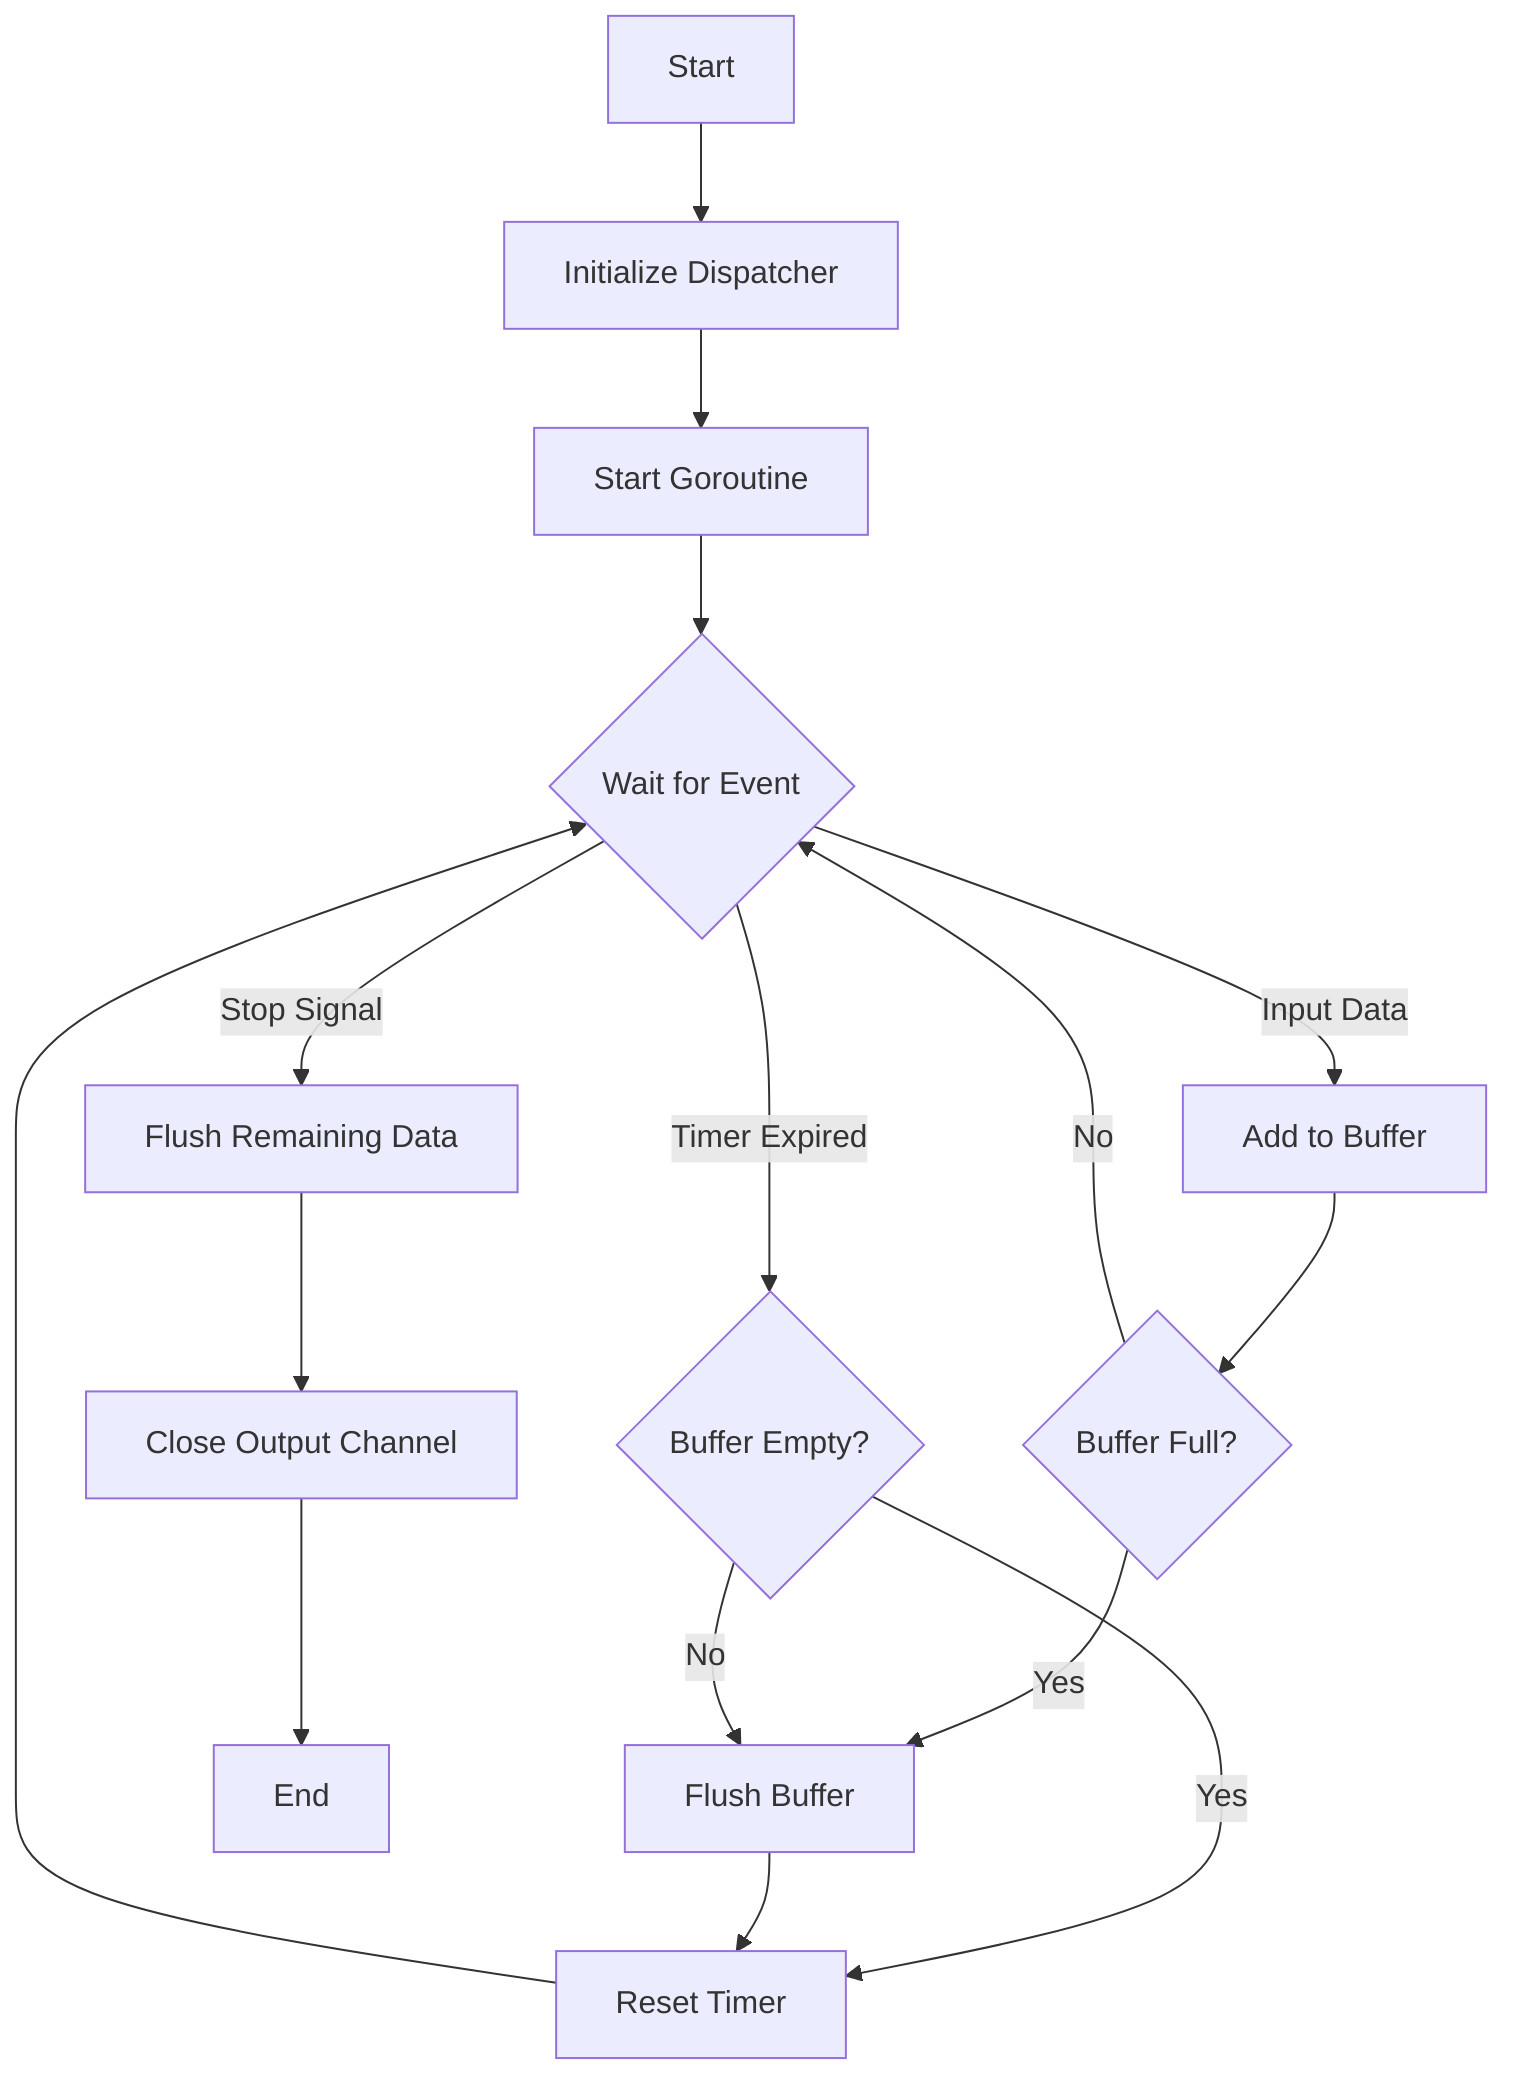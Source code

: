 flowchart TD
    A[Start] --> B[Initialize Dispatcher]
    B --> C[Start Goroutine]
    C --> D{Wait for Event}
    D -->|Input Data| E[Add to Buffer]
    E --> F{Buffer Full?}
    F -->|Yes| G[Flush Buffer]
    F -->|No| D
    D -->|Timer Expired| H{Buffer Empty?}
    H -->|No| G
    H -->|Yes| I[Reset Timer]
    I --> D
    D -->|Stop Signal| J[Flush Remaining Data]
    J --> K[Close Output Channel]
    K --> L[End]
    G --> I